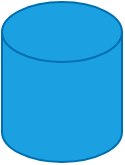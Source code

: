 <mxfile version="20.2.3" type="device"><diagram id="uT7VdFpadkbRcJR9GEGP" name="Page-1"><mxGraphModel dx="2062" dy="1217" grid="1" gridSize="10" guides="1" tooltips="1" connect="1" arrows="1" fold="1" page="1" pageScale="1" pageWidth="850" pageHeight="1100" math="0" shadow="0"><root><mxCell id="0"/><mxCell id="1" parent="0"/><mxCell id="LPtC668crQywlNyHXd3l-1" value="" style="shape=cylinder3;whiteSpace=wrap;html=1;boundedLbl=1;backgroundOutline=1;size=15;fillColor=#1ba1e2;fontColor=#ffffff;strokeColor=#006EAF;" vertex="1" parent="1"><mxGeometry x="380" y="320" width="60" height="80" as="geometry"/></mxCell></root></mxGraphModel></diagram></mxfile>